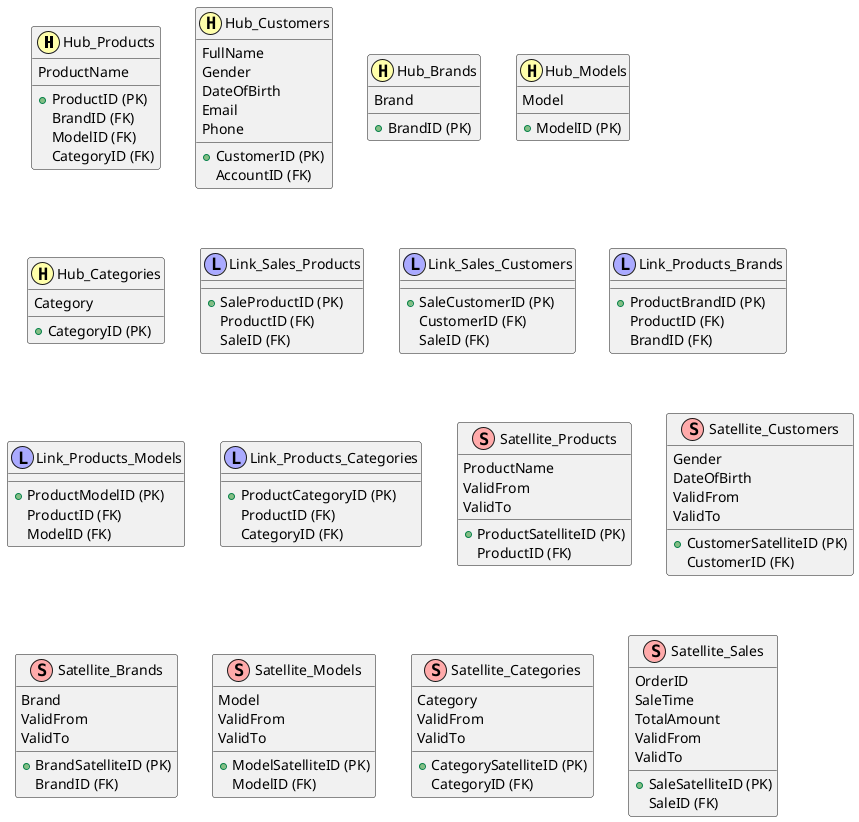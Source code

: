 @startuml
!define ENTITY(x) entity "x" as x << (E, #FFAAAA) >>
!define RELATION(x) entity "x" as x << (R, #AAFFAA) >>

!define HUB(x) entity "x" as x << (H, #FFFFAA) >>
!define LINK(x) entity "x" as x << (L, #AAAAFF) >>
!define SATELLITE(x) entity "x" as x << (S, #FFAAAA) >>

HUB(Hub_Products) {
  + ProductID (PK)
  ProductName
  BrandID (FK)
  ModelID (FK)
  CategoryID (FK)
}

HUB(Hub_Customers) {
  + CustomerID (PK)
  AccountID (FK)
  FullName
  Gender
  DateOfBirth
  Email
  Phone
}

HUB(Hub_Brands) {
  + BrandID (PK)
  Brand
}

HUB(Hub_Models) {
  + ModelID (PK)
  Model
}

HUB(Hub_Categories) {
  + CategoryID (PK)
  Category
}

LINK(Link_Sales_Products) {
  + SaleProductID (PK)
  ProductID (FK)
  SaleID (FK)
}

LINK(Link_Sales_Customers) {
  + SaleCustomerID (PK)
  CustomerID (FK)
  SaleID (FK)
}

LINK(Link_Products_Brands) {
  + ProductBrandID (PK)
  ProductID (FK)
  BrandID (FK)
}

LINK(Link_Products_Models) {
  + ProductModelID (PK)
  ProductID (FK)
  ModelID (FK)
}

LINK(Link_Products_Categories) {
  + ProductCategoryID (PK)
  ProductID (FK)
  CategoryID (FK)
}

SATELLITE(Satellite_Products) {
  + ProductSatelliteID (PK)
  ProductID (FK)
  ProductName
  ValidFrom
  ValidTo
}

SATELLITE(Satellite_Customers) {
  + CustomerSatelliteID (PK)
  CustomerID (FK)
  Gender
  DateOfBirth
  ValidFrom
  ValidTo
}

SATELLITE(Satellite_Brands) {
  + BrandSatelliteID (PK)
  BrandID (FK)
  Brand
  ValidFrom
  ValidTo
}

SATELLITE(Satellite_Models) {
  + ModelSatelliteID (PK)
  ModelID (FK)
  Model
  ValidFrom
  ValidTo
}

SATELLITE(Satellite_Categories) {
  + CategorySatelliteID (PK)
  CategoryID (FK)
  Category
  ValidFrom
  ValidTo
}

SATELLITE(Satellite_Sales) {
  + SaleSatelliteID (PK)
  SaleID (FK)
  OrderID
  SaleTime
  TotalAmount
  ValidFrom
  ValidTo
}

@enduml